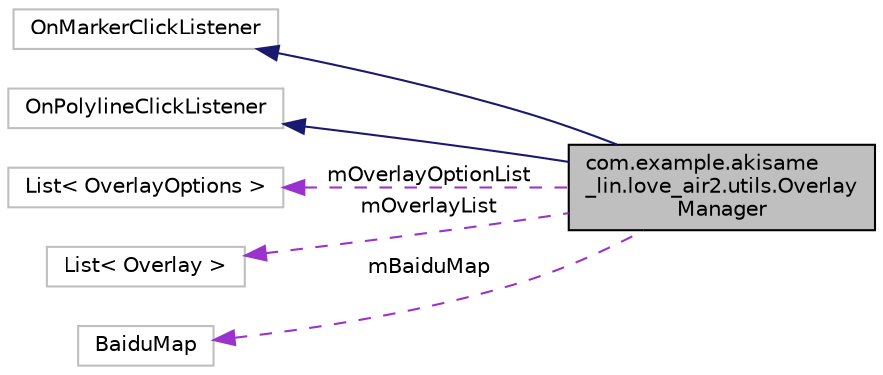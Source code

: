 digraph "com.example.akisame_lin.love_air2.utils.OverlayManager"
{
 // LATEX_PDF_SIZE
  edge [fontname="Helvetica",fontsize="10",labelfontname="Helvetica",labelfontsize="10"];
  node [fontname="Helvetica",fontsize="10",shape=record];
  rankdir="LR";
  Node12 [label="com.example.akisame\l_lin.love_air2.utils.Overlay\lManager",height=0.2,width=0.4,color="black", fillcolor="grey75", style="filled", fontcolor="black",tooltip=" "];
  Node13 -> Node12 [dir="back",color="midnightblue",fontsize="10",style="solid",fontname="Helvetica"];
  Node13 [label="OnMarkerClickListener",height=0.2,width=0.4,color="grey75", fillcolor="white", style="filled",tooltip=" "];
  Node14 -> Node12 [dir="back",color="midnightblue",fontsize="10",style="solid",fontname="Helvetica"];
  Node14 [label="OnPolylineClickListener",height=0.2,width=0.4,color="grey75", fillcolor="white", style="filled",tooltip=" "];
  Node15 -> Node12 [dir="back",color="darkorchid3",fontsize="10",style="dashed",label=" mOverlayOptionList" ,fontname="Helvetica"];
  Node15 [label="List\< OverlayOptions \>",height=0.2,width=0.4,color="grey75", fillcolor="white", style="filled",tooltip=" "];
  Node16 -> Node12 [dir="back",color="darkorchid3",fontsize="10",style="dashed",label=" mOverlayList" ,fontname="Helvetica"];
  Node16 [label="List\< Overlay \>",height=0.2,width=0.4,color="grey75", fillcolor="white", style="filled",tooltip=" "];
  Node17 -> Node12 [dir="back",color="darkorchid3",fontsize="10",style="dashed",label=" mBaiduMap" ,fontname="Helvetica"];
  Node17 [label="BaiduMap",height=0.2,width=0.4,color="grey75", fillcolor="white", style="filled",tooltip=" "];
}
